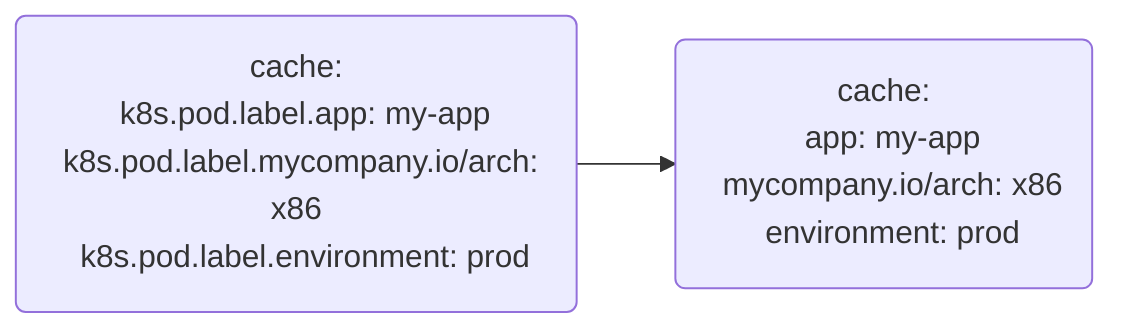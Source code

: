 flowchart LR
    log6(cache:
&nbsp;&nbsp;k8s.pod.label.app: my-app
&nbsp;&nbsp;k8s.pod.label.mycompany.io/arch: x86
&nbsp;&nbsp;k8s.pod.label.environment: prod
    )
    log7(cache:
&nbsp;&nbsp;app: my-app
&nbsp;&nbsp;mycompany.io/arch: x86
&nbsp;&nbsp;environment: prod
    )
    log6 --> log7
